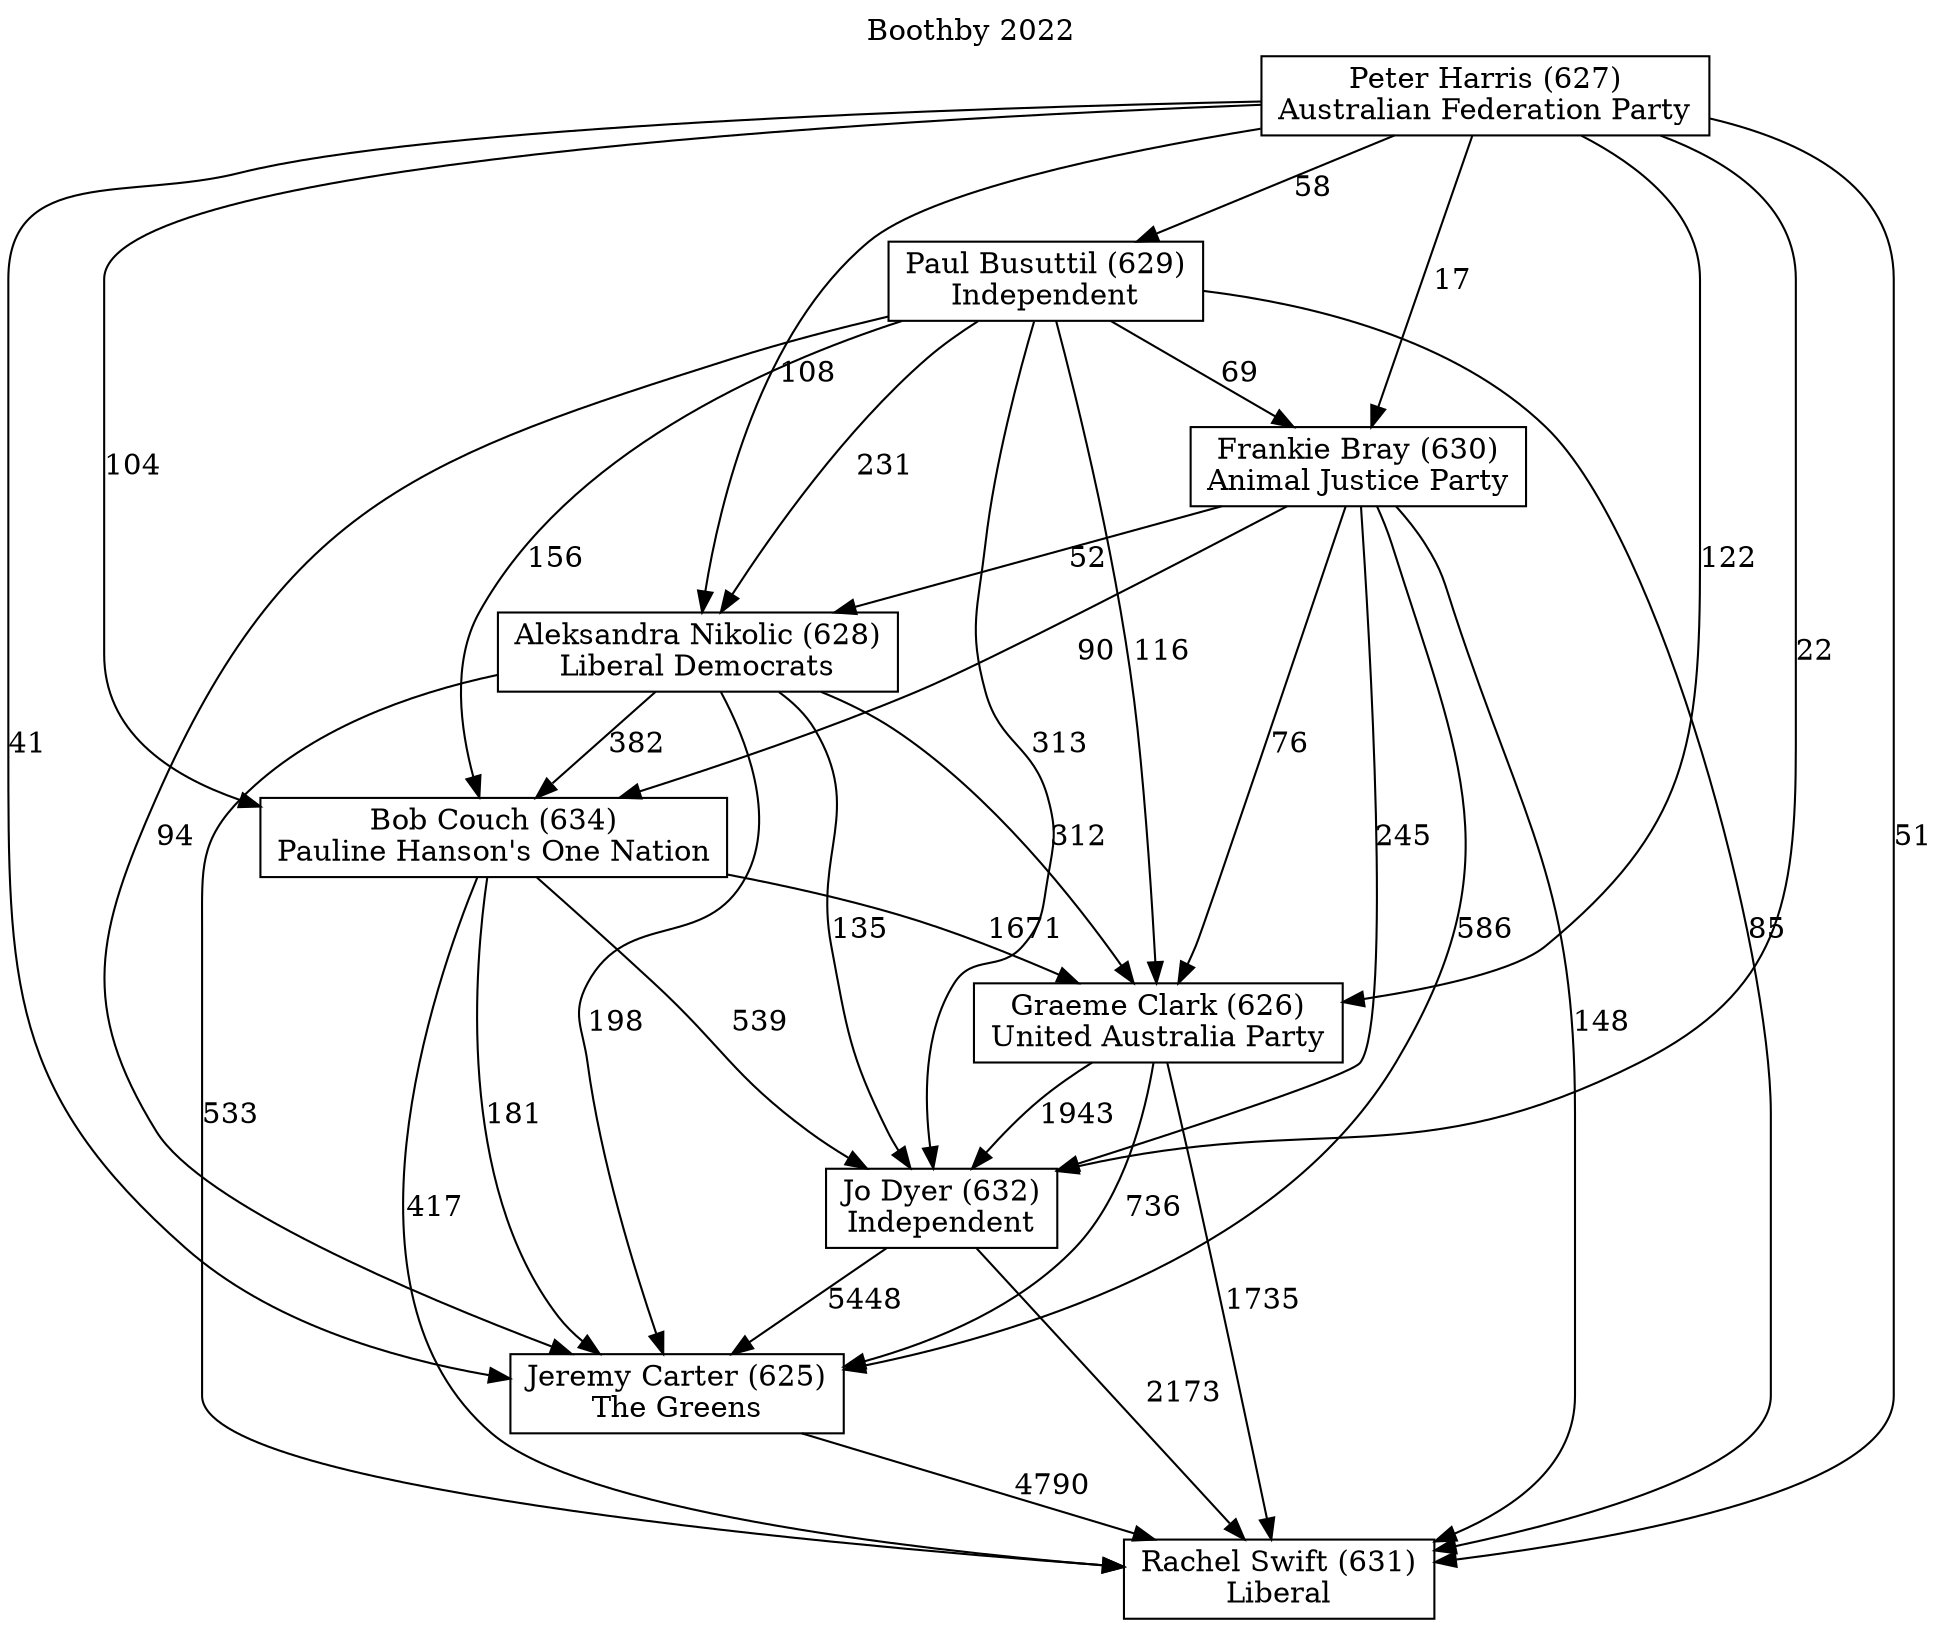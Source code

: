 // House preference flow
digraph "Rachel Swift (631)_Boothby_2022" {
	graph [label="Boothby 2022" labelloc=t mclimit=2]
	node [shape=box]
	"Rachel Swift (631)" [label="Rachel Swift (631)
Liberal"]
	"Jeremy Carter (625)" [label="Jeremy Carter (625)
The Greens"]
	"Jo Dyer (632)" [label="Jo Dyer (632)
Independent"]
	"Graeme Clark (626)" [label="Graeme Clark (626)
United Australia Party"]
	"Bob Couch (634)" [label="Bob Couch (634)
Pauline Hanson's One Nation"]
	"Aleksandra Nikolic (628)" [label="Aleksandra Nikolic (628)
Liberal Democrats"]
	"Frankie Bray (630)" [label="Frankie Bray (630)
Animal Justice Party"]
	"Paul Busuttil (629)" [label="Paul Busuttil (629)
Independent"]
	"Peter Harris (627)" [label="Peter Harris (627)
Australian Federation Party"]
	"Jeremy Carter (625)" -> "Rachel Swift (631)" [label=4790]
	"Jo Dyer (632)" -> "Jeremy Carter (625)" [label=5448]
	"Graeme Clark (626)" -> "Jo Dyer (632)" [label=1943]
	"Bob Couch (634)" -> "Graeme Clark (626)" [label=1671]
	"Aleksandra Nikolic (628)" -> "Bob Couch (634)" [label=382]
	"Frankie Bray (630)" -> "Aleksandra Nikolic (628)" [label=52]
	"Paul Busuttil (629)" -> "Frankie Bray (630)" [label=69]
	"Peter Harris (627)" -> "Paul Busuttil (629)" [label=58]
	"Jo Dyer (632)" -> "Rachel Swift (631)" [label=2173]
	"Graeme Clark (626)" -> "Rachel Swift (631)" [label=1735]
	"Bob Couch (634)" -> "Rachel Swift (631)" [label=417]
	"Aleksandra Nikolic (628)" -> "Rachel Swift (631)" [label=533]
	"Frankie Bray (630)" -> "Rachel Swift (631)" [label=148]
	"Paul Busuttil (629)" -> "Rachel Swift (631)" [label=85]
	"Peter Harris (627)" -> "Rachel Swift (631)" [label=51]
	"Peter Harris (627)" -> "Frankie Bray (630)" [label=17]
	"Paul Busuttil (629)" -> "Aleksandra Nikolic (628)" [label=231]
	"Peter Harris (627)" -> "Aleksandra Nikolic (628)" [label=108]
	"Frankie Bray (630)" -> "Bob Couch (634)" [label=90]
	"Paul Busuttil (629)" -> "Bob Couch (634)" [label=156]
	"Peter Harris (627)" -> "Bob Couch (634)" [label=104]
	"Aleksandra Nikolic (628)" -> "Graeme Clark (626)" [label=312]
	"Frankie Bray (630)" -> "Graeme Clark (626)" [label=76]
	"Paul Busuttil (629)" -> "Graeme Clark (626)" [label=116]
	"Peter Harris (627)" -> "Graeme Clark (626)" [label=122]
	"Bob Couch (634)" -> "Jo Dyer (632)" [label=539]
	"Aleksandra Nikolic (628)" -> "Jo Dyer (632)" [label=135]
	"Frankie Bray (630)" -> "Jo Dyer (632)" [label=245]
	"Paul Busuttil (629)" -> "Jo Dyer (632)" [label=313]
	"Peter Harris (627)" -> "Jo Dyer (632)" [label=22]
	"Graeme Clark (626)" -> "Jeremy Carter (625)" [label=736]
	"Bob Couch (634)" -> "Jeremy Carter (625)" [label=181]
	"Aleksandra Nikolic (628)" -> "Jeremy Carter (625)" [label=198]
	"Frankie Bray (630)" -> "Jeremy Carter (625)" [label=586]
	"Paul Busuttil (629)" -> "Jeremy Carter (625)" [label=94]
	"Peter Harris (627)" -> "Jeremy Carter (625)" [label=41]
}
